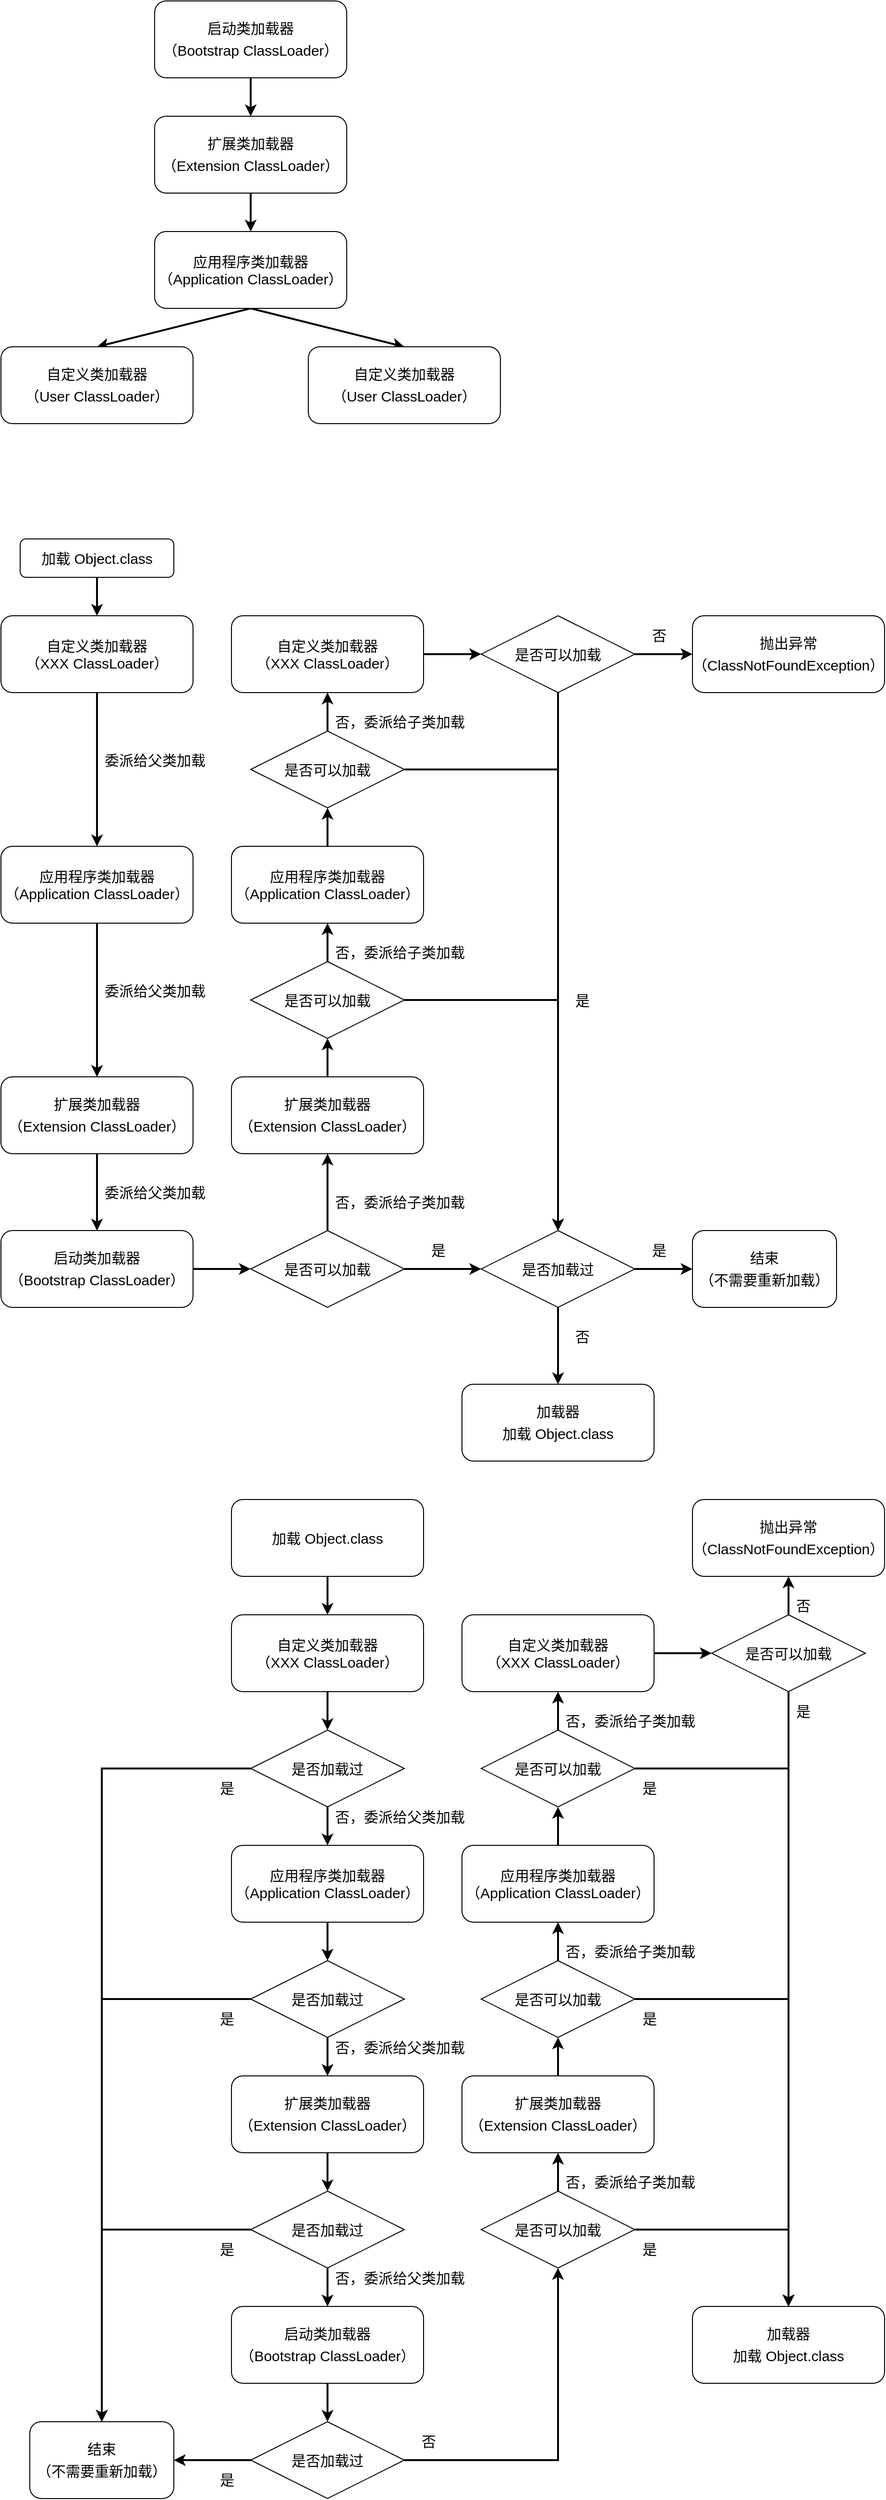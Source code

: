 <mxfile version="16.1.2" type="github">
  <diagram id="qnXq25P5jwHaFCjbDvNn" name="Page-1">
    <mxGraphModel dx="1221" dy="644" grid="1" gridSize="10" guides="1" tooltips="1" connect="1" arrows="1" fold="1" page="1" pageScale="1" pageWidth="1000" pageHeight="1000" math="0" shadow="0">
      <root>
        <mxCell id="0" />
        <mxCell id="1" parent="0" />
        <mxCell id="r_rarAplNoTzZu2s7cSu-8" value="" style="edgeStyle=orthogonalEdgeStyle;rounded=0;orthogonalLoop=1;jettySize=auto;html=1;strokeWidth=2;fontSize=15;" edge="1" parent="1" source="r_rarAplNoTzZu2s7cSu-1" target="r_rarAplNoTzZu2s7cSu-2">
          <mxGeometry relative="1" as="geometry" />
        </mxCell>
        <mxCell id="r_rarAplNoTzZu2s7cSu-1" value="&lt;p style=&quot;line-height: 1.5&quot;&gt;启动类加载器&lt;br style=&quot;font-size: 15px&quot;&gt;（Bootstrap ClassLoader）&lt;/p&gt;" style="rounded=1;whiteSpace=wrap;html=1;fontSize=15;" vertex="1" parent="1">
          <mxGeometry x="200" y="120" width="200" height="80" as="geometry" />
        </mxCell>
        <mxCell id="r_rarAplNoTzZu2s7cSu-9" value="" style="edgeStyle=orthogonalEdgeStyle;rounded=0;orthogonalLoop=1;jettySize=auto;html=1;strokeWidth=2;fontSize=15;" edge="1" parent="1" source="r_rarAplNoTzZu2s7cSu-2" target="r_rarAplNoTzZu2s7cSu-3">
          <mxGeometry relative="1" as="geometry" />
        </mxCell>
        <mxCell id="r_rarAplNoTzZu2s7cSu-2" value="&lt;p style=&quot;line-height: 1.5&quot;&gt;扩展类加载器&lt;br style=&quot;font-size: 15px&quot;&gt;（Extension ClassLoader）&lt;/p&gt;" style="rounded=1;whiteSpace=wrap;html=1;fontSize=15;" vertex="1" parent="1">
          <mxGeometry x="200" y="240" width="200" height="80" as="geometry" />
        </mxCell>
        <mxCell id="r_rarAplNoTzZu2s7cSu-10" style="rounded=0;orthogonalLoop=1;jettySize=auto;html=1;entryX=0.5;entryY=0;entryDx=0;entryDy=0;exitX=0.5;exitY=1;exitDx=0;exitDy=0;strokeWidth=2;fontSize=15;" edge="1" parent="1" source="r_rarAplNoTzZu2s7cSu-3" target="r_rarAplNoTzZu2s7cSu-4">
          <mxGeometry relative="1" as="geometry" />
        </mxCell>
        <mxCell id="r_rarAplNoTzZu2s7cSu-11" style="rounded=0;orthogonalLoop=1;jettySize=auto;html=1;entryX=0.5;entryY=0;entryDx=0;entryDy=0;exitX=0.5;exitY=1;exitDx=0;exitDy=0;strokeWidth=2;fontSize=15;" edge="1" parent="1" source="r_rarAplNoTzZu2s7cSu-3" target="r_rarAplNoTzZu2s7cSu-7">
          <mxGeometry relative="1" as="geometry" />
        </mxCell>
        <mxCell id="r_rarAplNoTzZu2s7cSu-3" value="应用程序类加载器&lt;br style=&quot;font-size: 15px;&quot;&gt;（Application ClassLoader）" style="rounded=1;whiteSpace=wrap;html=1;fontSize=15;" vertex="1" parent="1">
          <mxGeometry x="200" y="360" width="200" height="80" as="geometry" />
        </mxCell>
        <mxCell id="r_rarAplNoTzZu2s7cSu-4" value="&lt;p style=&quot;line-height: 1.5&quot;&gt;自定义类加载器&lt;br style=&quot;font-size: 15px&quot;&gt;（User ClassLoader）&lt;/p&gt;" style="rounded=1;whiteSpace=wrap;html=1;fontSize=15;" vertex="1" parent="1">
          <mxGeometry x="40" y="480" width="200" height="80" as="geometry" />
        </mxCell>
        <mxCell id="r_rarAplNoTzZu2s7cSu-7" value="&lt;p style=&quot;line-height: 1.5&quot;&gt;自定义类加载器&lt;br style=&quot;font-size: 15px&quot;&gt;（User ClassLoader）&lt;/p&gt;" style="rounded=1;whiteSpace=wrap;html=1;fontSize=15;" vertex="1" parent="1">
          <mxGeometry x="360" y="480" width="200" height="80" as="geometry" />
        </mxCell>
        <mxCell id="r_rarAplNoTzZu2s7cSu-129" value="" style="group" vertex="1" connectable="0" parent="1">
          <mxGeometry x="40" y="680" width="900" height="960" as="geometry" />
        </mxCell>
        <mxCell id="r_rarAplNoTzZu2s7cSu-79" value="加载 Object.class" style="rounded=1;whiteSpace=wrap;html=1;fontSize=15;" vertex="1" parent="r_rarAplNoTzZu2s7cSu-129">
          <mxGeometry x="20" width="160" height="40" as="geometry" />
        </mxCell>
        <mxCell id="r_rarAplNoTzZu2s7cSu-81" value="&lt;div&gt;自定义类加载器&lt;/div&gt;&lt;div&gt;（XXX ClassLoader）&lt;/div&gt;" style="rounded=1;whiteSpace=wrap;html=1;fontSize=15;" vertex="1" parent="r_rarAplNoTzZu2s7cSu-129">
          <mxGeometry y="80" width="200" height="80" as="geometry" />
        </mxCell>
        <mxCell id="r_rarAplNoTzZu2s7cSu-78" value="" style="edgeStyle=none;rounded=0;orthogonalLoop=1;jettySize=auto;html=1;fontSize=15;strokeWidth=2;" edge="1" parent="r_rarAplNoTzZu2s7cSu-129" source="r_rarAplNoTzZu2s7cSu-79" target="r_rarAplNoTzZu2s7cSu-81">
          <mxGeometry relative="1" as="geometry" />
        </mxCell>
        <mxCell id="r_rarAplNoTzZu2s7cSu-84" value="是否加载过" style="rhombus;whiteSpace=wrap;html=1;fontSize=15;" vertex="1" parent="r_rarAplNoTzZu2s7cSu-129">
          <mxGeometry x="500" y="720" width="160" height="80" as="geometry" />
        </mxCell>
        <mxCell id="r_rarAplNoTzZu2s7cSu-86" value="应用程序类加载器&lt;br&gt;（Application ClassLoader）" style="rounded=1;whiteSpace=wrap;html=1;fontSize=15;" vertex="1" parent="r_rarAplNoTzZu2s7cSu-129">
          <mxGeometry y="320" width="200" height="80" as="geometry" />
        </mxCell>
        <mxCell id="r_rarAplNoTzZu2s7cSu-80" value="" style="edgeStyle=none;rounded=0;orthogonalLoop=1;jettySize=auto;html=1;fontSize=15;strokeWidth=2;" edge="1" parent="r_rarAplNoTzZu2s7cSu-129" source="r_rarAplNoTzZu2s7cSu-81" target="r_rarAplNoTzZu2s7cSu-86">
          <mxGeometry relative="1" as="geometry" />
        </mxCell>
        <mxCell id="r_rarAplNoTzZu2s7cSu-88" value="&lt;p style=&quot;line-height: 1.5&quot;&gt;扩展类加载器&lt;br style=&quot;font-size: 15px&quot;&gt;（Extension ClassLoader）&lt;/p&gt;" style="rounded=1;whiteSpace=wrap;html=1;fontSize=15;" vertex="1" parent="r_rarAplNoTzZu2s7cSu-129">
          <mxGeometry y="560" width="200" height="80" as="geometry" />
        </mxCell>
        <mxCell id="r_rarAplNoTzZu2s7cSu-85" value="" style="edgeStyle=none;rounded=0;orthogonalLoop=1;jettySize=auto;html=1;fontSize=15;strokeWidth=2;" edge="1" parent="r_rarAplNoTzZu2s7cSu-129" source="r_rarAplNoTzZu2s7cSu-86" target="r_rarAplNoTzZu2s7cSu-88">
          <mxGeometry relative="1" as="geometry" />
        </mxCell>
        <mxCell id="r_rarAplNoTzZu2s7cSu-90" value="&lt;p style=&quot;line-height: 1.5&quot;&gt;启动类加载器&lt;br style=&quot;font-size: 15px&quot;&gt;（Bootstrap ClassLoader）&lt;/p&gt;" style="rounded=1;whiteSpace=wrap;html=1;fontSize=15;" vertex="1" parent="r_rarAplNoTzZu2s7cSu-129">
          <mxGeometry y="720" width="200" height="80" as="geometry" />
        </mxCell>
        <mxCell id="r_rarAplNoTzZu2s7cSu-87" value="" style="edgeStyle=orthogonalEdgeStyle;rounded=0;orthogonalLoop=1;jettySize=auto;html=1;fontSize=15;strokeWidth=2;" edge="1" parent="r_rarAplNoTzZu2s7cSu-129" source="r_rarAplNoTzZu2s7cSu-88" target="r_rarAplNoTzZu2s7cSu-90">
          <mxGeometry relative="1" as="geometry">
            <Array as="points">
              <mxPoint x="100" y="760" />
            </Array>
          </mxGeometry>
        </mxCell>
        <mxCell id="r_rarAplNoTzZu2s7cSu-91" value="委派给父类加载" style="text;html=1;align=center;verticalAlign=middle;resizable=0;points=[];autosize=1;strokeColor=none;fillColor=none;fontSize=15;" vertex="1" parent="r_rarAplNoTzZu2s7cSu-129">
          <mxGeometry x="100" y="220" width="120" height="20" as="geometry" />
        </mxCell>
        <mxCell id="r_rarAplNoTzZu2s7cSu-92" value="委派给父类加载" style="text;html=1;align=center;verticalAlign=middle;resizable=0;points=[];autosize=1;strokeColor=none;fillColor=none;fontSize=15;" vertex="1" parent="r_rarAplNoTzZu2s7cSu-129">
          <mxGeometry x="100" y="460" width="120" height="20" as="geometry" />
        </mxCell>
        <mxCell id="r_rarAplNoTzZu2s7cSu-93" value="委派给父类加载" style="text;html=1;align=center;verticalAlign=middle;resizable=0;points=[];autosize=1;strokeColor=none;fillColor=none;fontSize=15;" vertex="1" parent="r_rarAplNoTzZu2s7cSu-129">
          <mxGeometry x="100" y="670" width="120" height="20" as="geometry" />
        </mxCell>
        <mxCell id="r_rarAplNoTzZu2s7cSu-94" value="&lt;p style=&quot;line-height: 1.5&quot;&gt;结束&lt;br style=&quot;font-size: 15px&quot;&gt;（不需要重新加载）&lt;/p&gt;" style="rounded=1;whiteSpace=wrap;html=1;fontSize=15;" vertex="1" parent="r_rarAplNoTzZu2s7cSu-129">
          <mxGeometry x="720" y="720" width="150" height="80" as="geometry" />
        </mxCell>
        <mxCell id="r_rarAplNoTzZu2s7cSu-82" value="" style="edgeStyle=none;rounded=0;orthogonalLoop=1;jettySize=auto;html=1;fontSize=15;strokeWidth=2;" edge="1" parent="r_rarAplNoTzZu2s7cSu-129" source="r_rarAplNoTzZu2s7cSu-84" target="r_rarAplNoTzZu2s7cSu-94">
          <mxGeometry relative="1" as="geometry" />
        </mxCell>
        <mxCell id="r_rarAplNoTzZu2s7cSu-95" value="是" style="text;html=1;align=center;verticalAlign=middle;resizable=0;points=[];autosize=1;strokeColor=none;fillColor=none;fontSize=15;" vertex="1" parent="r_rarAplNoTzZu2s7cSu-129">
          <mxGeometry x="670" y="730" width="30" height="20" as="geometry" />
        </mxCell>
        <mxCell id="r_rarAplNoTzZu2s7cSu-96" value="&lt;p style=&quot;line-height: 1.5&quot;&gt;加载器&lt;br style=&quot;font-size: 15px&quot;&gt;加载 Object.class&lt;/p&gt;" style="rounded=1;whiteSpace=wrap;html=1;fontSize=15;" vertex="1" parent="r_rarAplNoTzZu2s7cSu-129">
          <mxGeometry x="480" y="880" width="200" height="80" as="geometry" />
        </mxCell>
        <mxCell id="r_rarAplNoTzZu2s7cSu-83" value="" style="edgeStyle=none;rounded=0;orthogonalLoop=1;jettySize=auto;html=1;fontSize=15;strokeWidth=2;" edge="1" parent="r_rarAplNoTzZu2s7cSu-129" source="r_rarAplNoTzZu2s7cSu-84" target="r_rarAplNoTzZu2s7cSu-96">
          <mxGeometry relative="1" as="geometry" />
        </mxCell>
        <mxCell id="r_rarAplNoTzZu2s7cSu-97" value="否" style="text;html=1;align=center;verticalAlign=middle;resizable=0;points=[];autosize=1;strokeColor=none;fillColor=none;fontSize=15;" vertex="1" parent="r_rarAplNoTzZu2s7cSu-129">
          <mxGeometry x="590" y="820" width="30" height="20" as="geometry" />
        </mxCell>
        <mxCell id="r_rarAplNoTzZu2s7cSu-98" value="" style="edgeStyle=none;rounded=0;orthogonalLoop=1;jettySize=auto;html=1;fontSize=15;strokeWidth=2;" edge="1" parent="r_rarAplNoTzZu2s7cSu-129" source="r_rarAplNoTzZu2s7cSu-100" target="r_rarAplNoTzZu2s7cSu-84">
          <mxGeometry relative="1" as="geometry" />
        </mxCell>
        <mxCell id="r_rarAplNoTzZu2s7cSu-100" value="是否可以加载" style="rhombus;whiteSpace=wrap;html=1;fontSize=15;" vertex="1" parent="r_rarAplNoTzZu2s7cSu-129">
          <mxGeometry x="260" y="720" width="160" height="80" as="geometry" />
        </mxCell>
        <mxCell id="r_rarAplNoTzZu2s7cSu-89" value="" style="edgeStyle=none;rounded=0;orthogonalLoop=1;jettySize=auto;html=1;fontSize=15;strokeWidth=2;" edge="1" parent="r_rarAplNoTzZu2s7cSu-129" source="r_rarAplNoTzZu2s7cSu-90" target="r_rarAplNoTzZu2s7cSu-100">
          <mxGeometry relative="1" as="geometry" />
        </mxCell>
        <mxCell id="r_rarAplNoTzZu2s7cSu-102" value="否，委派给子类加载" style="text;html=1;align=center;verticalAlign=middle;resizable=0;points=[];autosize=1;strokeColor=none;fillColor=none;fontSize=15;" vertex="1" parent="r_rarAplNoTzZu2s7cSu-129">
          <mxGeometry x="340" y="680" width="150" height="20" as="geometry" />
        </mxCell>
        <mxCell id="r_rarAplNoTzZu2s7cSu-104" value="&lt;p style=&quot;line-height: 1.5&quot;&gt;扩展类加载器&lt;br style=&quot;font-size: 15px&quot;&gt;（Extension ClassLoader）&lt;/p&gt;" style="rounded=1;whiteSpace=wrap;html=1;fontSize=15;" vertex="1" parent="r_rarAplNoTzZu2s7cSu-129">
          <mxGeometry x="240" y="560" width="200" height="80" as="geometry" />
        </mxCell>
        <mxCell id="r_rarAplNoTzZu2s7cSu-123" value="" style="edgeStyle=orthogonalEdgeStyle;rounded=0;orthogonalLoop=1;jettySize=auto;html=1;fontSize=15;strokeWidth=2;" edge="1" parent="r_rarAplNoTzZu2s7cSu-129" source="r_rarAplNoTzZu2s7cSu-100" target="r_rarAplNoTzZu2s7cSu-104">
          <mxGeometry relative="1" as="geometry" />
        </mxCell>
        <mxCell id="r_rarAplNoTzZu2s7cSu-105" style="edgeStyle=orthogonalEdgeStyle;rounded=0;orthogonalLoop=1;jettySize=auto;html=1;fontSize=15;strokeWidth=2;" edge="1" parent="r_rarAplNoTzZu2s7cSu-129" source="r_rarAplNoTzZu2s7cSu-106" target="r_rarAplNoTzZu2s7cSu-84">
          <mxGeometry relative="1" as="geometry" />
        </mxCell>
        <mxCell id="r_rarAplNoTzZu2s7cSu-106" value="是否可以加载" style="rhombus;whiteSpace=wrap;html=1;fontSize=15;" vertex="1" parent="r_rarAplNoTzZu2s7cSu-129">
          <mxGeometry x="260" y="440" width="160" height="80" as="geometry" />
        </mxCell>
        <mxCell id="r_rarAplNoTzZu2s7cSu-103" value="" style="edgeStyle=orthogonalEdgeStyle;rounded=0;orthogonalLoop=1;jettySize=auto;html=1;fontSize=15;strokeWidth=2;" edge="1" parent="r_rarAplNoTzZu2s7cSu-129" source="r_rarAplNoTzZu2s7cSu-104" target="r_rarAplNoTzZu2s7cSu-106">
          <mxGeometry relative="1" as="geometry" />
        </mxCell>
        <mxCell id="r_rarAplNoTzZu2s7cSu-108" value="应用程序类加载器&lt;br&gt;（Application ClassLoader）" style="rounded=1;whiteSpace=wrap;html=1;fontSize=15;" vertex="1" parent="r_rarAplNoTzZu2s7cSu-129">
          <mxGeometry x="240" y="320" width="200" height="80" as="geometry" />
        </mxCell>
        <mxCell id="r_rarAplNoTzZu2s7cSu-122" value="" style="edgeStyle=orthogonalEdgeStyle;rounded=0;orthogonalLoop=1;jettySize=auto;html=1;fontSize=15;strokeWidth=2;" edge="1" parent="r_rarAplNoTzZu2s7cSu-129" source="r_rarAplNoTzZu2s7cSu-106" target="r_rarAplNoTzZu2s7cSu-108">
          <mxGeometry relative="1" as="geometry" />
        </mxCell>
        <mxCell id="r_rarAplNoTzZu2s7cSu-110" value="&lt;div&gt;自定义类加载器&lt;/div&gt;&lt;div&gt;（XXX ClassLoader）&lt;/div&gt;" style="rounded=1;whiteSpace=wrap;html=1;fontSize=15;" vertex="1" parent="r_rarAplNoTzZu2s7cSu-129">
          <mxGeometry x="240" y="80" width="200" height="80" as="geometry" />
        </mxCell>
        <mxCell id="r_rarAplNoTzZu2s7cSu-111" style="edgeStyle=orthogonalEdgeStyle;rounded=0;orthogonalLoop=1;jettySize=auto;html=1;fontSize=15;strokeWidth=2;" edge="1" parent="r_rarAplNoTzZu2s7cSu-129" source="r_rarAplNoTzZu2s7cSu-112" target="r_rarAplNoTzZu2s7cSu-84">
          <mxGeometry relative="1" as="geometry" />
        </mxCell>
        <mxCell id="r_rarAplNoTzZu2s7cSu-112" value="是否可以加载" style="rhombus;whiteSpace=wrap;html=1;fontSize=15;" vertex="1" parent="r_rarAplNoTzZu2s7cSu-129">
          <mxGeometry x="260" y="200" width="160" height="80" as="geometry" />
        </mxCell>
        <mxCell id="r_rarAplNoTzZu2s7cSu-107" value="" style="edgeStyle=orthogonalEdgeStyle;rounded=0;orthogonalLoop=1;jettySize=auto;html=1;fontSize=15;strokeWidth=2;" edge="1" parent="r_rarAplNoTzZu2s7cSu-129" source="r_rarAplNoTzZu2s7cSu-108" target="r_rarAplNoTzZu2s7cSu-112">
          <mxGeometry relative="1" as="geometry" />
        </mxCell>
        <mxCell id="r_rarAplNoTzZu2s7cSu-113" style="edgeStyle=orthogonalEdgeStyle;rounded=0;orthogonalLoop=1;jettySize=auto;html=1;fontSize=15;strokeWidth=2;" edge="1" parent="r_rarAplNoTzZu2s7cSu-129" source="r_rarAplNoTzZu2s7cSu-114" target="r_rarAplNoTzZu2s7cSu-84">
          <mxGeometry relative="1" as="geometry" />
        </mxCell>
        <mxCell id="r_rarAplNoTzZu2s7cSu-114" value="是否可以加载" style="rhombus;whiteSpace=wrap;html=1;fontSize=15;" vertex="1" parent="r_rarAplNoTzZu2s7cSu-129">
          <mxGeometry x="500" y="80" width="160" height="80" as="geometry" />
        </mxCell>
        <mxCell id="r_rarAplNoTzZu2s7cSu-109" value="" style="edgeStyle=orthogonalEdgeStyle;rounded=0;orthogonalLoop=1;jettySize=auto;html=1;fontSize=15;strokeWidth=2;" edge="1" parent="r_rarAplNoTzZu2s7cSu-129" source="r_rarAplNoTzZu2s7cSu-110" target="r_rarAplNoTzZu2s7cSu-114">
          <mxGeometry relative="1" as="geometry" />
        </mxCell>
        <mxCell id="r_rarAplNoTzZu2s7cSu-116" value="否，委派给子类加载" style="text;html=1;align=center;verticalAlign=middle;resizable=0;points=[];autosize=1;strokeColor=none;fillColor=none;fontSize=15;" vertex="1" parent="r_rarAplNoTzZu2s7cSu-129">
          <mxGeometry x="340" y="420" width="150" height="20" as="geometry" />
        </mxCell>
        <mxCell id="r_rarAplNoTzZu2s7cSu-117" style="edgeStyle=orthogonalEdgeStyle;rounded=0;orthogonalLoop=1;jettySize=auto;html=1;fontSize=15;strokeWidth=2;" edge="1" parent="r_rarAplNoTzZu2s7cSu-129" source="r_rarAplNoTzZu2s7cSu-112" target="r_rarAplNoTzZu2s7cSu-110">
          <mxGeometry relative="1" as="geometry">
            <mxPoint x="580" y="200" as="sourcePoint" />
            <mxPoint x="340" y="120" as="targetPoint" />
            <Array as="points">
              <mxPoint x="340" y="190" />
              <mxPoint x="340" y="190" />
            </Array>
          </mxGeometry>
        </mxCell>
        <mxCell id="r_rarAplNoTzZu2s7cSu-118" value="否，委派给子类加载" style="text;html=1;align=center;verticalAlign=middle;resizable=0;points=[];autosize=1;strokeColor=none;fillColor=none;fontSize=15;" vertex="1" parent="r_rarAplNoTzZu2s7cSu-129">
          <mxGeometry x="340" y="180" width="150" height="20" as="geometry" />
        </mxCell>
        <mxCell id="r_rarAplNoTzZu2s7cSu-124" value="是" style="text;html=1;align=center;verticalAlign=middle;resizable=0;points=[];autosize=1;strokeColor=none;fillColor=none;fontSize=15;" vertex="1" parent="r_rarAplNoTzZu2s7cSu-129">
          <mxGeometry x="590" y="470" width="30" height="20" as="geometry" />
        </mxCell>
        <mxCell id="r_rarAplNoTzZu2s7cSu-125" value="是" style="text;html=1;align=center;verticalAlign=middle;resizable=0;points=[];autosize=1;strokeColor=none;fillColor=none;fontSize=15;" vertex="1" parent="r_rarAplNoTzZu2s7cSu-129">
          <mxGeometry x="440" y="730" width="30" height="20" as="geometry" />
        </mxCell>
        <mxCell id="r_rarAplNoTzZu2s7cSu-128" value="否" style="text;html=1;align=center;verticalAlign=middle;resizable=0;points=[];autosize=1;strokeColor=none;fillColor=none;fontSize=15;" vertex="1" parent="r_rarAplNoTzZu2s7cSu-129">
          <mxGeometry x="670" y="90" width="30" height="20" as="geometry" />
        </mxCell>
        <mxCell id="r_rarAplNoTzZu2s7cSu-126" value="&lt;p style=&quot;line-height: 1.5&quot;&gt;抛出异常&lt;br style=&quot;font-size: 15px&quot;&gt;（ClassNotFoundException）&lt;/p&gt;" style="rounded=1;whiteSpace=wrap;html=1;fontSize=15;" vertex="1" parent="r_rarAplNoTzZu2s7cSu-129">
          <mxGeometry x="720" y="80" width="200" height="80" as="geometry" />
        </mxCell>
        <mxCell id="r_rarAplNoTzZu2s7cSu-127" value="" style="edgeStyle=orthogonalEdgeStyle;rounded=0;orthogonalLoop=1;jettySize=auto;html=1;fontSize=15;strokeWidth=2;" edge="1" parent="r_rarAplNoTzZu2s7cSu-129" source="r_rarAplNoTzZu2s7cSu-114" target="r_rarAplNoTzZu2s7cSu-126">
          <mxGeometry relative="1" as="geometry" />
        </mxCell>
        <mxCell id="r_rarAplNoTzZu2s7cSu-131" value="加载 Object.class" style="rounded=1;whiteSpace=wrap;html=1;fontSize=15;" vertex="1" parent="1">
          <mxGeometry x="280" y="1680" width="200" height="80" as="geometry" />
        </mxCell>
        <mxCell id="r_rarAplNoTzZu2s7cSu-132" value="&lt;div&gt;自定义类加载器&lt;/div&gt;&lt;div&gt;（XXX ClassLoader）&lt;/div&gt;" style="rounded=1;whiteSpace=wrap;html=1;fontSize=15;" vertex="1" parent="1">
          <mxGeometry x="280" y="1800" width="200" height="80" as="geometry" />
        </mxCell>
        <mxCell id="r_rarAplNoTzZu2s7cSu-133" value="" style="edgeStyle=none;rounded=0;orthogonalLoop=1;jettySize=auto;html=1;fontSize=15;strokeWidth=2;" edge="1" parent="1" source="r_rarAplNoTzZu2s7cSu-131" target="r_rarAplNoTzZu2s7cSu-132">
          <mxGeometry relative="1" as="geometry" />
        </mxCell>
        <mxCell id="r_rarAplNoTzZu2s7cSu-135" value="应用程序类加载器&lt;br&gt;（Application ClassLoader）" style="rounded=1;whiteSpace=wrap;html=1;fontSize=15;" vertex="1" parent="1">
          <mxGeometry x="280" y="2040" width="200" height="80" as="geometry" />
        </mxCell>
        <mxCell id="r_rarAplNoTzZu2s7cSu-137" value="&lt;p style=&quot;line-height: 1.5&quot;&gt;扩展类加载器&lt;br style=&quot;font-size: 15px&quot;&gt;（Extension ClassLoader）&lt;/p&gt;" style="rounded=1;whiteSpace=wrap;html=1;fontSize=15;" vertex="1" parent="1">
          <mxGeometry x="280" y="2280" width="200" height="80" as="geometry" />
        </mxCell>
        <mxCell id="r_rarAplNoTzZu2s7cSu-206" value="" style="edgeStyle=orthogonalEdgeStyle;rounded=0;orthogonalLoop=1;jettySize=auto;html=1;fontSize=15;strokeWidth=2;" edge="1" parent="1" source="r_rarAplNoTzZu2s7cSu-139" target="r_rarAplNoTzZu2s7cSu-203">
          <mxGeometry relative="1" as="geometry" />
        </mxCell>
        <mxCell id="r_rarAplNoTzZu2s7cSu-139" value="&lt;p style=&quot;line-height: 1.5&quot;&gt;启动类加载器&lt;br style=&quot;font-size: 15px&quot;&gt;（Bootstrap ClassLoader）&lt;/p&gt;" style="rounded=1;whiteSpace=wrap;html=1;fontSize=15;" vertex="1" parent="1">
          <mxGeometry x="280" y="2520" width="200" height="80" as="geometry" />
        </mxCell>
        <mxCell id="r_rarAplNoTzZu2s7cSu-141" value="否，委派给父类加载" style="text;html=1;align=center;verticalAlign=middle;resizable=0;points=[];autosize=1;strokeColor=none;fillColor=none;fontSize=15;" vertex="1" parent="1">
          <mxGeometry x="380" y="2000" width="150" height="20" as="geometry" />
        </mxCell>
        <mxCell id="r_rarAplNoTzZu2s7cSu-144" value="&lt;p style=&quot;line-height: 1.5&quot;&gt;结束&lt;br style=&quot;font-size: 15px&quot;&gt;（不需要重新加载）&lt;/p&gt;" style="rounded=1;whiteSpace=wrap;html=1;fontSize=15;" vertex="1" parent="1">
          <mxGeometry x="70" y="2640" width="150" height="80" as="geometry" />
        </mxCell>
        <mxCell id="r_rarAplNoTzZu2s7cSu-147" value="&lt;p style=&quot;line-height: 1.5&quot;&gt;加载器&lt;br style=&quot;font-size: 15px&quot;&gt;加载 Object.class&lt;/p&gt;" style="rounded=1;whiteSpace=wrap;html=1;fontSize=15;" vertex="1" parent="1">
          <mxGeometry x="760" y="2520" width="200" height="80" as="geometry" />
        </mxCell>
        <mxCell id="r_rarAplNoTzZu2s7cSu-188" style="edgeStyle=orthogonalEdgeStyle;rounded=0;orthogonalLoop=1;jettySize=auto;html=1;fontSize=15;strokeWidth=2;" edge="1" parent="1" source="r_rarAplNoTzZu2s7cSu-151" target="r_rarAplNoTzZu2s7cSu-147">
          <mxGeometry relative="1" as="geometry" />
        </mxCell>
        <mxCell id="r_rarAplNoTzZu2s7cSu-151" value="是否可以加载" style="rhombus;whiteSpace=wrap;html=1;fontSize=15;" vertex="1" parent="1">
          <mxGeometry x="540" y="2400" width="160" height="80" as="geometry" />
        </mxCell>
        <mxCell id="r_rarAplNoTzZu2s7cSu-152" value="" style="edgeStyle=orthogonalEdgeStyle;rounded=0;orthogonalLoop=1;jettySize=auto;html=1;fontSize=15;strokeWidth=2;" edge="1" parent="1" source="r_rarAplNoTzZu2s7cSu-203" target="r_rarAplNoTzZu2s7cSu-151">
          <mxGeometry relative="1" as="geometry" />
        </mxCell>
        <mxCell id="r_rarAplNoTzZu2s7cSu-153" value="否，委派给子类加载" style="text;html=1;align=center;verticalAlign=middle;resizable=0;points=[];autosize=1;strokeColor=none;fillColor=none;fontSize=15;" vertex="1" parent="1">
          <mxGeometry x="620" y="2380" width="150" height="20" as="geometry" />
        </mxCell>
        <mxCell id="r_rarAplNoTzZu2s7cSu-154" value="&lt;p style=&quot;line-height: 1.5&quot;&gt;扩展类加载器&lt;br style=&quot;font-size: 15px&quot;&gt;（Extension ClassLoader）&lt;/p&gt;" style="rounded=1;whiteSpace=wrap;html=1;fontSize=15;" vertex="1" parent="1">
          <mxGeometry x="520" y="2280" width="200" height="80" as="geometry" />
        </mxCell>
        <mxCell id="r_rarAplNoTzZu2s7cSu-155" value="" style="edgeStyle=orthogonalEdgeStyle;rounded=0;orthogonalLoop=1;jettySize=auto;html=1;fontSize=15;strokeWidth=2;" edge="1" parent="1" source="r_rarAplNoTzZu2s7cSu-151" target="r_rarAplNoTzZu2s7cSu-154">
          <mxGeometry relative="1" as="geometry" />
        </mxCell>
        <mxCell id="r_rarAplNoTzZu2s7cSu-191" style="edgeStyle=orthogonalEdgeStyle;rounded=0;orthogonalLoop=1;jettySize=auto;html=1;fontSize=15;strokeWidth=2;" edge="1" parent="1" source="r_rarAplNoTzZu2s7cSu-157" target="r_rarAplNoTzZu2s7cSu-147">
          <mxGeometry relative="1" as="geometry" />
        </mxCell>
        <mxCell id="r_rarAplNoTzZu2s7cSu-157" value="是否可以加载" style="rhombus;whiteSpace=wrap;html=1;fontSize=15;" vertex="1" parent="1">
          <mxGeometry x="540" y="2160" width="160" height="80" as="geometry" />
        </mxCell>
        <mxCell id="r_rarAplNoTzZu2s7cSu-158" value="" style="edgeStyle=orthogonalEdgeStyle;rounded=0;orthogonalLoop=1;jettySize=auto;html=1;fontSize=15;strokeWidth=2;" edge="1" parent="1" source="r_rarAplNoTzZu2s7cSu-154" target="r_rarAplNoTzZu2s7cSu-157">
          <mxGeometry relative="1" as="geometry" />
        </mxCell>
        <mxCell id="r_rarAplNoTzZu2s7cSu-159" value="应用程序类加载器&lt;br&gt;（Application ClassLoader）" style="rounded=1;whiteSpace=wrap;html=1;fontSize=15;" vertex="1" parent="1">
          <mxGeometry x="520" y="2040" width="200" height="80" as="geometry" />
        </mxCell>
        <mxCell id="r_rarAplNoTzZu2s7cSu-160" value="" style="edgeStyle=orthogonalEdgeStyle;rounded=0;orthogonalLoop=1;jettySize=auto;html=1;fontSize=15;strokeWidth=2;" edge="1" parent="1" source="r_rarAplNoTzZu2s7cSu-157" target="r_rarAplNoTzZu2s7cSu-159">
          <mxGeometry relative="1" as="geometry" />
        </mxCell>
        <mxCell id="r_rarAplNoTzZu2s7cSu-161" value="&lt;div&gt;自定义类加载器&lt;/div&gt;&lt;div&gt;（XXX ClassLoader）&lt;/div&gt;" style="rounded=1;whiteSpace=wrap;html=1;fontSize=15;" vertex="1" parent="1">
          <mxGeometry x="520" y="1800" width="200" height="80" as="geometry" />
        </mxCell>
        <mxCell id="r_rarAplNoTzZu2s7cSu-189" style="edgeStyle=orthogonalEdgeStyle;rounded=0;orthogonalLoop=1;jettySize=auto;html=1;entryX=0.5;entryY=0;entryDx=0;entryDy=0;fontSize=15;strokeWidth=2;" edge="1" parent="1" source="r_rarAplNoTzZu2s7cSu-163" target="r_rarAplNoTzZu2s7cSu-147">
          <mxGeometry relative="1" as="geometry" />
        </mxCell>
        <mxCell id="r_rarAplNoTzZu2s7cSu-163" value="是否可以加载" style="rhombus;whiteSpace=wrap;html=1;fontSize=15;" vertex="1" parent="1">
          <mxGeometry x="540" y="1920" width="160" height="80" as="geometry" />
        </mxCell>
        <mxCell id="r_rarAplNoTzZu2s7cSu-164" value="" style="edgeStyle=orthogonalEdgeStyle;rounded=0;orthogonalLoop=1;jettySize=auto;html=1;fontSize=15;strokeWidth=2;" edge="1" parent="1" source="r_rarAplNoTzZu2s7cSu-159" target="r_rarAplNoTzZu2s7cSu-163">
          <mxGeometry relative="1" as="geometry" />
        </mxCell>
        <mxCell id="r_rarAplNoTzZu2s7cSu-192" style="edgeStyle=orthogonalEdgeStyle;rounded=0;orthogonalLoop=1;jettySize=auto;html=1;fontSize=15;strokeWidth=2;" edge="1" parent="1" source="r_rarAplNoTzZu2s7cSu-166" target="r_rarAplNoTzZu2s7cSu-147">
          <mxGeometry relative="1" as="geometry" />
        </mxCell>
        <mxCell id="r_rarAplNoTzZu2s7cSu-166" value="是否可以加载" style="rhombus;whiteSpace=wrap;html=1;fontSize=15;" vertex="1" parent="1">
          <mxGeometry x="780" y="1800" width="160" height="80" as="geometry" />
        </mxCell>
        <mxCell id="r_rarAplNoTzZu2s7cSu-167" value="" style="edgeStyle=orthogonalEdgeStyle;rounded=0;orthogonalLoop=1;jettySize=auto;html=1;fontSize=15;strokeWidth=2;" edge="1" parent="1" source="r_rarAplNoTzZu2s7cSu-161" target="r_rarAplNoTzZu2s7cSu-166">
          <mxGeometry relative="1" as="geometry" />
        </mxCell>
        <mxCell id="r_rarAplNoTzZu2s7cSu-168" value="否，委派给子类加载" style="text;html=1;align=center;verticalAlign=middle;resizable=0;points=[];autosize=1;strokeColor=none;fillColor=none;fontSize=15;" vertex="1" parent="1">
          <mxGeometry x="620" y="2140" width="150" height="20" as="geometry" />
        </mxCell>
        <mxCell id="r_rarAplNoTzZu2s7cSu-169" style="edgeStyle=orthogonalEdgeStyle;rounded=0;orthogonalLoop=1;jettySize=auto;html=1;fontSize=15;strokeWidth=2;" edge="1" parent="1" source="r_rarAplNoTzZu2s7cSu-163" target="r_rarAplNoTzZu2s7cSu-161">
          <mxGeometry relative="1" as="geometry">
            <mxPoint x="860" y="1920" as="sourcePoint" />
            <mxPoint x="620" y="1840" as="targetPoint" />
            <Array as="points">
              <mxPoint x="620" y="1910" />
              <mxPoint x="620" y="1910" />
            </Array>
          </mxGeometry>
        </mxCell>
        <mxCell id="r_rarAplNoTzZu2s7cSu-170" value="否，委派给子类加载" style="text;html=1;align=center;verticalAlign=middle;resizable=0;points=[];autosize=1;strokeColor=none;fillColor=none;fontSize=15;" vertex="1" parent="1">
          <mxGeometry x="620" y="1900" width="150" height="20" as="geometry" />
        </mxCell>
        <mxCell id="r_rarAplNoTzZu2s7cSu-172" value="是" style="text;html=1;align=center;verticalAlign=middle;resizable=0;points=[];autosize=1;strokeColor=none;fillColor=none;fontSize=15;" vertex="1" parent="1">
          <mxGeometry x="700" y="2450" width="30" height="20" as="geometry" />
        </mxCell>
        <mxCell id="r_rarAplNoTzZu2s7cSu-173" value="否" style="text;html=1;align=center;verticalAlign=middle;resizable=0;points=[];autosize=1;strokeColor=none;fillColor=none;fontSize=15;" vertex="1" parent="1">
          <mxGeometry x="860" y="1780" width="30" height="20" as="geometry" />
        </mxCell>
        <mxCell id="r_rarAplNoTzZu2s7cSu-174" value="&lt;p style=&quot;line-height: 1.5&quot;&gt;抛出异常&lt;br style=&quot;font-size: 15px&quot;&gt;（ClassNotFoundException）&lt;/p&gt;" style="rounded=1;whiteSpace=wrap;html=1;fontSize=15;" vertex="1" parent="1">
          <mxGeometry x="760" y="1680" width="200" height="80" as="geometry" />
        </mxCell>
        <mxCell id="r_rarAplNoTzZu2s7cSu-175" value="" style="edgeStyle=orthogonalEdgeStyle;rounded=0;orthogonalLoop=1;jettySize=auto;html=1;fontSize=15;strokeWidth=2;" edge="1" parent="1" source="r_rarAplNoTzZu2s7cSu-166" target="r_rarAplNoTzZu2s7cSu-174">
          <mxGeometry relative="1" as="geometry" />
        </mxCell>
        <mxCell id="r_rarAplNoTzZu2s7cSu-177" value="" style="edgeStyle=orthogonalEdgeStyle;rounded=0;orthogonalLoop=1;jettySize=auto;html=1;fontSize=15;strokeWidth=2;" edge="1" parent="1" source="r_rarAplNoTzZu2s7cSu-176" target="r_rarAplNoTzZu2s7cSu-135">
          <mxGeometry relative="1" as="geometry" />
        </mxCell>
        <mxCell id="r_rarAplNoTzZu2s7cSu-193" style="edgeStyle=orthogonalEdgeStyle;rounded=0;orthogonalLoop=1;jettySize=auto;html=1;fontSize=15;strokeWidth=2;" edge="1" parent="1" source="r_rarAplNoTzZu2s7cSu-176" target="r_rarAplNoTzZu2s7cSu-144">
          <mxGeometry relative="1" as="geometry" />
        </mxCell>
        <mxCell id="r_rarAplNoTzZu2s7cSu-176" value="是否加载过" style="rhombus;whiteSpace=wrap;html=1;fontSize=15;" vertex="1" parent="1">
          <mxGeometry x="300" y="1920" width="160" height="80" as="geometry" />
        </mxCell>
        <mxCell id="r_rarAplNoTzZu2s7cSu-181" value="" style="edgeStyle=orthogonalEdgeStyle;rounded=0;orthogonalLoop=1;jettySize=auto;html=1;fontSize=15;strokeWidth=2;" edge="1" parent="1" source="r_rarAplNoTzZu2s7cSu-132" target="r_rarAplNoTzZu2s7cSu-176">
          <mxGeometry relative="1" as="geometry" />
        </mxCell>
        <mxCell id="r_rarAplNoTzZu2s7cSu-182" value="" style="edgeStyle=orthogonalEdgeStyle;rounded=0;orthogonalLoop=1;jettySize=auto;html=1;fontSize=15;strokeWidth=2;" edge="1" parent="1" source="r_rarAplNoTzZu2s7cSu-178" target="r_rarAplNoTzZu2s7cSu-137">
          <mxGeometry relative="1" as="geometry" />
        </mxCell>
        <mxCell id="r_rarAplNoTzZu2s7cSu-194" style="edgeStyle=orthogonalEdgeStyle;rounded=0;orthogonalLoop=1;jettySize=auto;html=1;fontSize=15;strokeWidth=2;" edge="1" parent="1" source="r_rarAplNoTzZu2s7cSu-178" target="r_rarAplNoTzZu2s7cSu-144">
          <mxGeometry relative="1" as="geometry" />
        </mxCell>
        <mxCell id="r_rarAplNoTzZu2s7cSu-178" value="是否加载过" style="rhombus;whiteSpace=wrap;html=1;fontSize=15;" vertex="1" parent="1">
          <mxGeometry x="300" y="2160" width="160" height="80" as="geometry" />
        </mxCell>
        <mxCell id="r_rarAplNoTzZu2s7cSu-179" value="否，委派给父类加载" style="text;html=1;align=center;verticalAlign=middle;resizable=0;points=[];autosize=1;strokeColor=none;fillColor=none;fontSize=15;" vertex="1" parent="1">
          <mxGeometry x="380" y="2240" width="150" height="20" as="geometry" />
        </mxCell>
        <mxCell id="r_rarAplNoTzZu2s7cSu-185" value="" style="edgeStyle=orthogonalEdgeStyle;rounded=0;orthogonalLoop=1;jettySize=auto;html=1;fontSize=15;strokeWidth=2;" edge="1" parent="1" source="r_rarAplNoTzZu2s7cSu-183" target="r_rarAplNoTzZu2s7cSu-139">
          <mxGeometry relative="1" as="geometry" />
        </mxCell>
        <mxCell id="r_rarAplNoTzZu2s7cSu-195" style="edgeStyle=orthogonalEdgeStyle;rounded=0;orthogonalLoop=1;jettySize=auto;html=1;fontSize=15;strokeWidth=2;" edge="1" parent="1" source="r_rarAplNoTzZu2s7cSu-183" target="r_rarAplNoTzZu2s7cSu-144">
          <mxGeometry relative="1" as="geometry" />
        </mxCell>
        <mxCell id="r_rarAplNoTzZu2s7cSu-183" value="是否加载过" style="rhombus;whiteSpace=wrap;html=1;fontSize=15;" vertex="1" parent="1">
          <mxGeometry x="300" y="2400" width="160" height="80" as="geometry" />
        </mxCell>
        <mxCell id="r_rarAplNoTzZu2s7cSu-186" value="否，委派给父类加载" style="text;html=1;align=center;verticalAlign=middle;resizable=0;points=[];autosize=1;strokeColor=none;fillColor=none;fontSize=15;" vertex="1" parent="1">
          <mxGeometry x="380" y="2480" width="150" height="20" as="geometry" />
        </mxCell>
        <mxCell id="r_rarAplNoTzZu2s7cSu-196" value="是" style="text;html=1;align=center;verticalAlign=middle;resizable=0;points=[];autosize=1;strokeColor=none;fillColor=none;fontSize=15;" vertex="1" parent="1">
          <mxGeometry x="260" y="2450" width="30" height="20" as="geometry" />
        </mxCell>
        <mxCell id="r_rarAplNoTzZu2s7cSu-197" value="是" style="text;html=1;align=center;verticalAlign=middle;resizable=0;points=[];autosize=1;strokeColor=none;fillColor=none;fontSize=15;" vertex="1" parent="1">
          <mxGeometry x="700" y="2210" width="30" height="20" as="geometry" />
        </mxCell>
        <mxCell id="r_rarAplNoTzZu2s7cSu-198" value="是" style="text;html=1;align=center;verticalAlign=middle;resizable=0;points=[];autosize=1;strokeColor=none;fillColor=none;fontSize=15;" vertex="1" parent="1">
          <mxGeometry x="700" y="1970" width="30" height="20" as="geometry" />
        </mxCell>
        <mxCell id="r_rarAplNoTzZu2s7cSu-199" value="是" style="text;html=1;align=center;verticalAlign=middle;resizable=0;points=[];autosize=1;strokeColor=none;fillColor=none;fontSize=15;" vertex="1" parent="1">
          <mxGeometry x="260" y="1970" width="30" height="20" as="geometry" />
        </mxCell>
        <mxCell id="r_rarAplNoTzZu2s7cSu-200" value="是" style="text;html=1;align=center;verticalAlign=middle;resizable=0;points=[];autosize=1;strokeColor=none;fillColor=none;fontSize=15;" vertex="1" parent="1">
          <mxGeometry x="260" y="2210" width="30" height="20" as="geometry" />
        </mxCell>
        <mxCell id="r_rarAplNoTzZu2s7cSu-201" value="是" style="text;html=1;align=center;verticalAlign=middle;resizable=0;points=[];autosize=1;strokeColor=none;fillColor=none;fontSize=15;" vertex="1" parent="1">
          <mxGeometry x="860" y="1890" width="30" height="20" as="geometry" />
        </mxCell>
        <mxCell id="r_rarAplNoTzZu2s7cSu-180" value="" style="edgeStyle=orthogonalEdgeStyle;rounded=0;orthogonalLoop=1;jettySize=auto;html=1;fontSize=15;strokeWidth=2;" edge="1" parent="1" source="r_rarAplNoTzZu2s7cSu-135" target="r_rarAplNoTzZu2s7cSu-178">
          <mxGeometry relative="1" as="geometry" />
        </mxCell>
        <mxCell id="r_rarAplNoTzZu2s7cSu-184" value="" style="edgeStyle=orthogonalEdgeStyle;rounded=0;orthogonalLoop=1;jettySize=auto;html=1;fontSize=15;strokeWidth=2;" edge="1" parent="1" source="r_rarAplNoTzZu2s7cSu-137" target="r_rarAplNoTzZu2s7cSu-183">
          <mxGeometry relative="1" as="geometry" />
        </mxCell>
        <mxCell id="r_rarAplNoTzZu2s7cSu-204" value="" style="edgeStyle=orthogonalEdgeStyle;rounded=0;orthogonalLoop=1;jettySize=auto;html=1;fontSize=15;strokeWidth=2;" edge="1" parent="1" source="r_rarAplNoTzZu2s7cSu-203" target="r_rarAplNoTzZu2s7cSu-144">
          <mxGeometry relative="1" as="geometry" />
        </mxCell>
        <mxCell id="r_rarAplNoTzZu2s7cSu-203" value="是否加载过" style="rhombus;whiteSpace=wrap;html=1;fontSize=15;" vertex="1" parent="1">
          <mxGeometry x="300" y="2640" width="160" height="80" as="geometry" />
        </mxCell>
        <mxCell id="r_rarAplNoTzZu2s7cSu-205" value="是" style="text;html=1;align=center;verticalAlign=middle;resizable=0;points=[];autosize=1;strokeColor=none;fillColor=none;fontSize=15;" vertex="1" parent="1">
          <mxGeometry x="260" y="2690" width="30" height="20" as="geometry" />
        </mxCell>
        <mxCell id="r_rarAplNoTzZu2s7cSu-207" value="否" style="text;html=1;align=center;verticalAlign=middle;resizable=0;points=[];autosize=1;strokeColor=none;fillColor=none;fontSize=15;" vertex="1" parent="1">
          <mxGeometry x="470" y="2650" width="30" height="20" as="geometry" />
        </mxCell>
      </root>
    </mxGraphModel>
  </diagram>
</mxfile>
